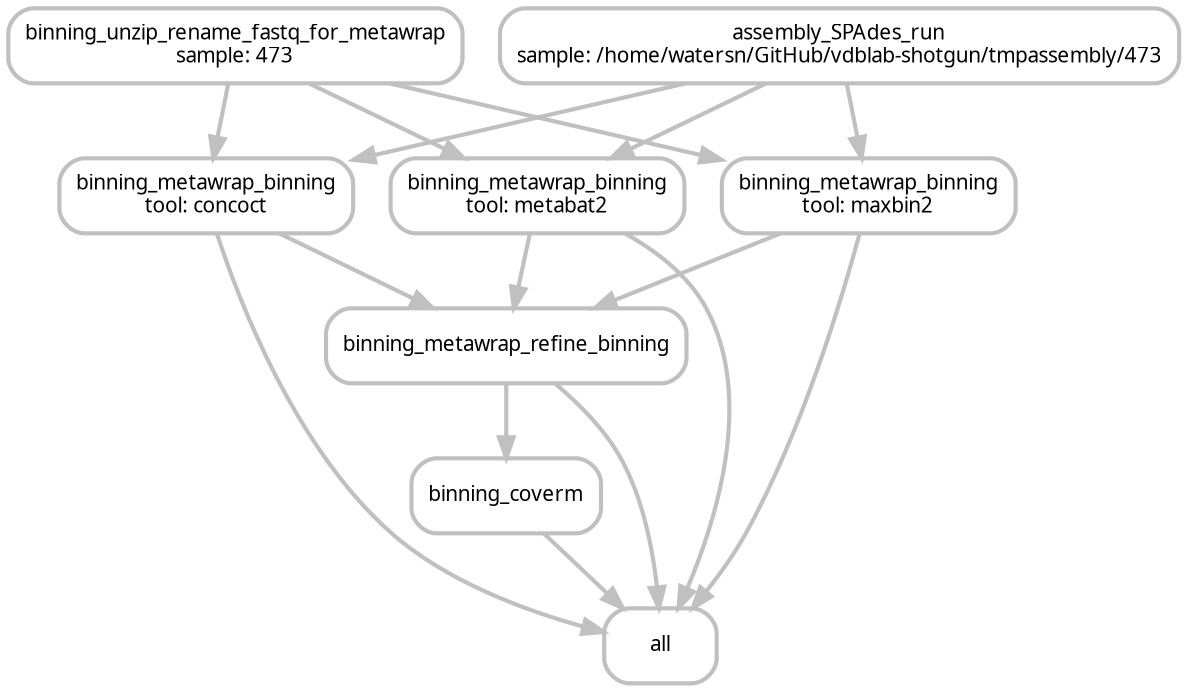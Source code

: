 digraph snakemake_dag {
    graph[bgcolor=white, margin=0];
    node[shape=box, style=rounded, fontname=sans,                 fontsize=10, penwidth=2];
    edge[penwidth=2, color=grey];
	0[label = "all", color = "grey", style="rounded"];
	1[label = "binning_metawrap_binning\ntool: concoct", color = "grey", style="rounded"];
	2[label = "binning_unzip_rename_fastq_for_metawrap\nsample: 473", color = "grey", style="rounded"];
	3[label = "assembly_SPAdes_run\nsample: /home/watersn/GitHub/vdblab-shotgun/tmpassembly/473", color = "grey", style="rounded"];
	4[label = "binning_metawrap_binning\ntool: metabat2", color = "grey", style="rounded"];
	5[label = "binning_metawrap_binning\ntool: maxbin2", color = "grey", style="rounded"];
	6[label = "binning_metawrap_refine_binning", color = "grey", style="rounded"];
	7[label = "binning_coverm", color = "grey", style="rounded"];
	1 -> 0
	4 -> 0
	5 -> 0
	6 -> 0
	7 -> 0
	2 -> 1
	3 -> 1
	2 -> 4
	3 -> 4
	2 -> 5
	3 -> 5
	1 -> 6
	4 -> 6
	5 -> 6
	6 -> 7
}            
